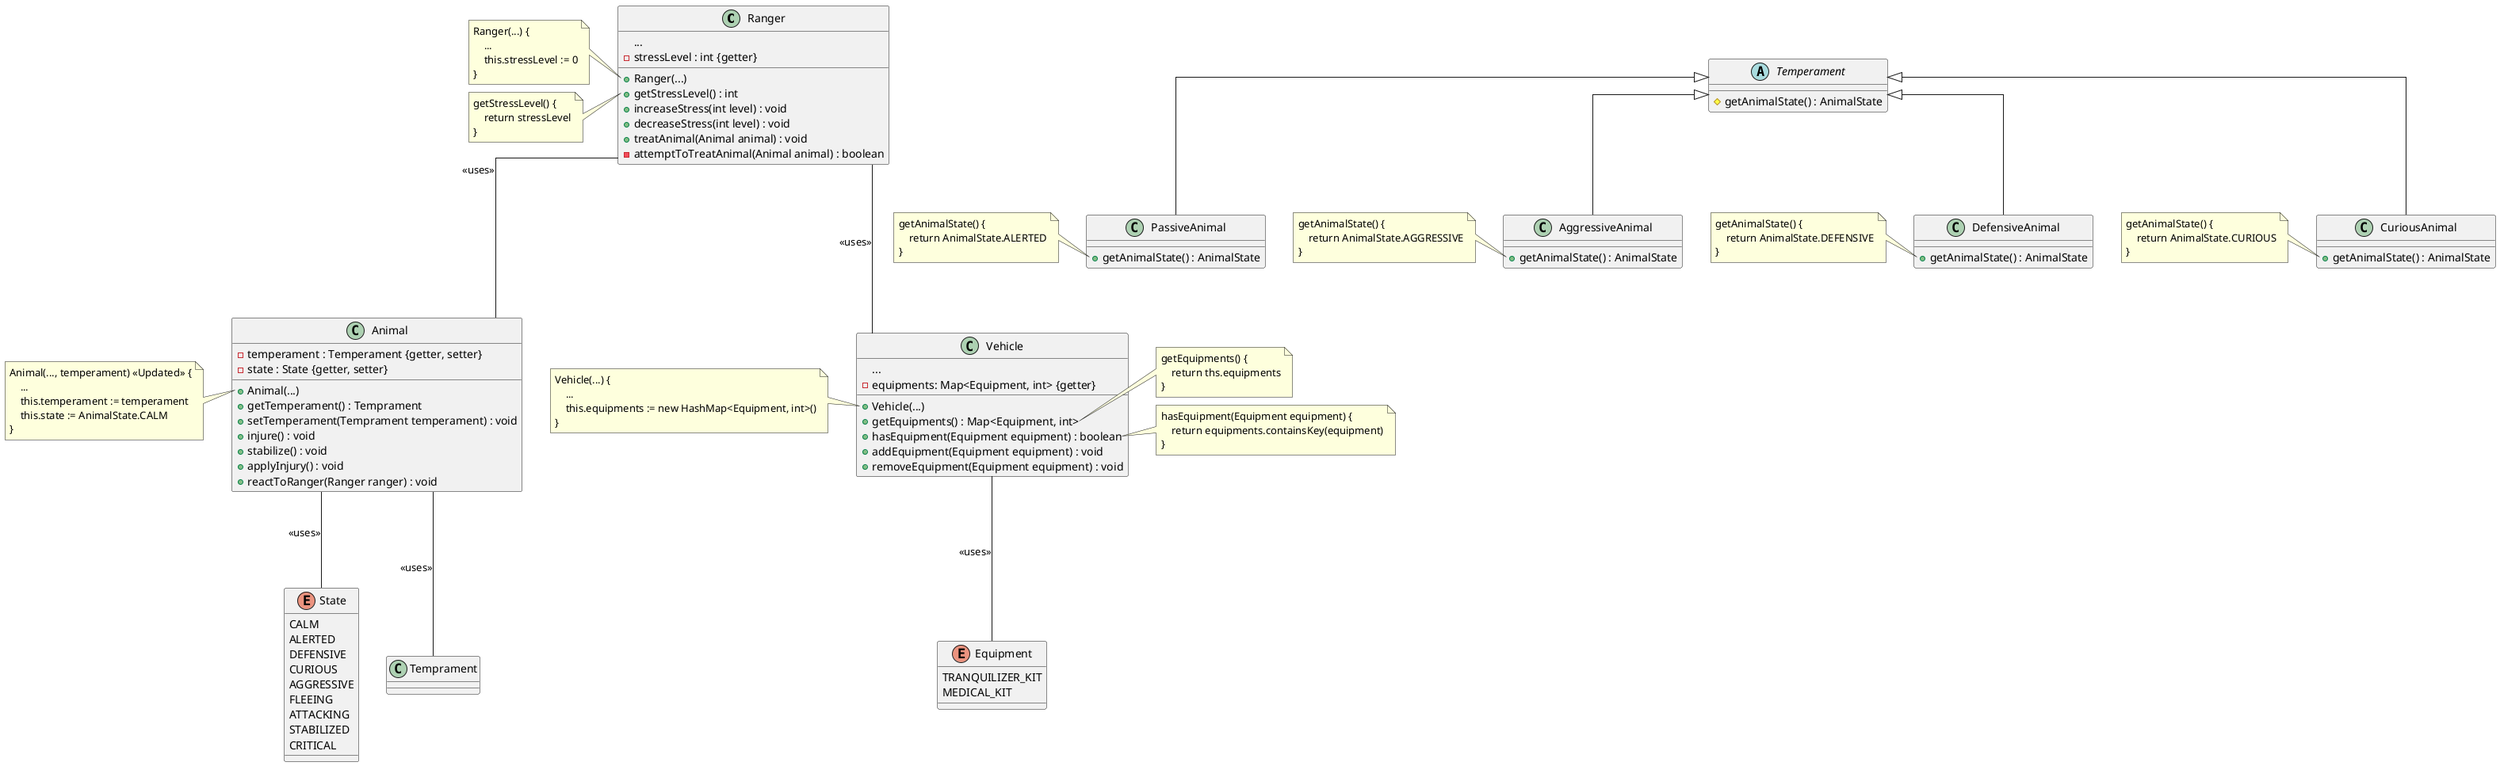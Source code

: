 @startuml Class Diagram 1

skinparam linetype ortho

class Ranger {
    ...
    -stressLevel : int {getter}

    +Ranger(...)
    +getStressLevel() : int
    +increaseStress(int level) : void
    +decreaseStress(int level) : void
    +treatAnimal(Animal animal) : void
    -attemptToTreatAnimal(Animal animal) : boolean
}

note left of Ranger::Ranger
    Ranger(...) {
        ...
        this.stressLevel := 0
    }
end note

note left of Ranger::getStressLevel
    getStressLevel() {
        return stressLevel
    }
end note

note right of Ranger::increaseStressLevel
    increaseStressLevel(int level) {
        stressLevel += level
    }
end note

note right of Ranger::decreaseStressLevel
    decreaseStressLevel(int level) {
        stressLevel -= level
    }
end note

abstract class Temperament {
    #getAnimalState() : AnimalState
}

class PassiveAnimal extends Temperament {
    +getAnimalState() : AnimalState
}

note left of PassiveAnimal::getAnimalState
    getAnimalState() {
        return AnimalState.ALERTED
    }
end note

class AggressiveAnimal extends Temperament {
    +getAnimalState() : AnimalState
}

note left of AggressiveAnimal::getAnimalState
    getAnimalState() {
        return AnimalState.AGGRESSIVE
    }
end note

class DefensiveAnimal extends Temperament {
    +getAnimalState() : AnimalState
}

note left of DefensiveAnimal::getAnimalState
    getAnimalState() {
        return AnimalState.DEFENSIVE
    }
end note

class CuriousAnimal extends Temperament {
    +getAnimalState() : AnimalState
}

note left of CuriousAnimal::getAnimalState
    getAnimalState() {
        return AnimalState.CURIOUS
    }
end note

enum State {
    CALM
    ALERTED
    DEFENSIVE
    CURIOUS
    AGGRESSIVE
    FLEEING
    ATTACKING
    STABILIZED
    CRITICAL
}

class Animal {
    -temperament : Temperament {getter, setter}
    -state : State {getter, setter}

    +Animal(...)
    +getTemperament() : Temprament
    +setTemperament(Temprament temperament) : void
    +injure() : void
    +stabilize() : void
    +applyInjury() : void
    +reactToRanger(Ranger ranger) : void
}

note left of Animal::Animal
    Animal(..., temperament) <<Updated>> {
        ...
        this.temperament := temperament
        this.state := AnimalState.CALM
    }
end note

enum Equipment {
    TRANQUILIZER_KIT
    MEDICAL_KIT
}

class Vehicle {
    ...
    -equipments: Map<Equipment, int> {getter}

    +Vehicle(...)
    +getEquipments() : Map<Equipment, int>
    +hasEquipment(Equipment equipment) : boolean
    +addEquipment(Equipment equipment) : void
    +removeEquipment(Equipment equipment) : void
}

note left of Vehicle::Vehicle
    Vehicle(...) {
        ...
        this.equipments := new HashMap<Equipment, int>()
    }
end note

note right of Vehicle::getEquipments
    getEquipments() {
        return ths.equipments
    }
end note

note right of Vehicle::hasEquipment
    hasEquipment(Equipment equipment) {
        return equipments.containsKey(equipment)
    }
end note

Animal --- Temprament : <<uses>>
Animal --- State : <<uses>>

Vehicle --- Equipment : <<uses>>
Ranger --- Vehicle : <<uses>>
Ranger --- Animal : <<uses>>

@enduml